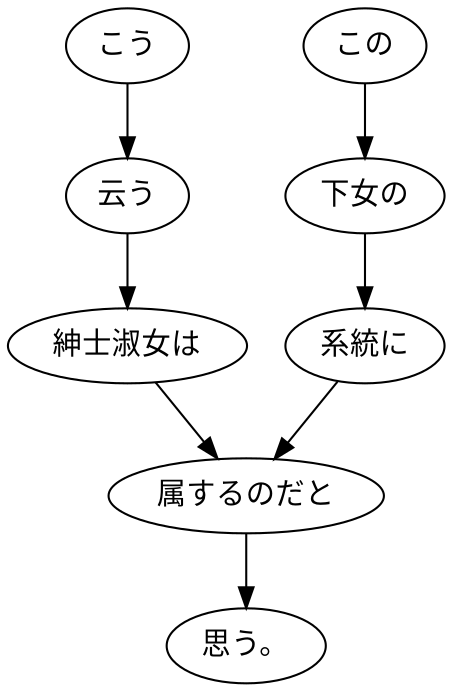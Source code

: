 digraph graph2705 {
	node0 [label="こう"];
	node1 [label="云う"];
	node2 [label="紳士淑女は"];
	node3 [label="この"];
	node4 [label="下女の"];
	node5 [label="系統に"];
	node6 [label="属するのだと"];
	node7 [label="思う。"];
	node0 -> node1;
	node1 -> node2;
	node2 -> node6;
	node3 -> node4;
	node4 -> node5;
	node5 -> node6;
	node6 -> node7;
}
